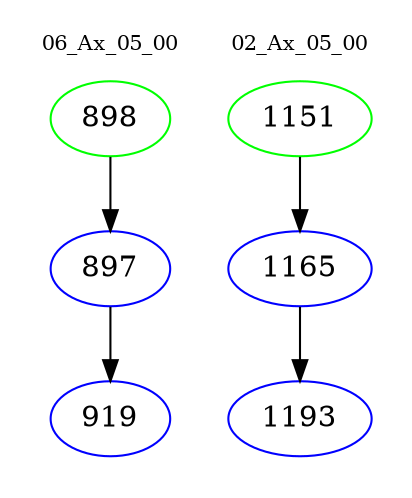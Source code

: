 digraph{
subgraph cluster_0 {
color = white
label = "06_Ax_05_00";
fontsize=10;
T0_898 [label="898", color="green"]
T0_898 -> T0_897 [color="black"]
T0_897 [label="897", color="blue"]
T0_897 -> T0_919 [color="black"]
T0_919 [label="919", color="blue"]
}
subgraph cluster_1 {
color = white
label = "02_Ax_05_00";
fontsize=10;
T1_1151 [label="1151", color="green"]
T1_1151 -> T1_1165 [color="black"]
T1_1165 [label="1165", color="blue"]
T1_1165 -> T1_1193 [color="black"]
T1_1193 [label="1193", color="blue"]
}
}
